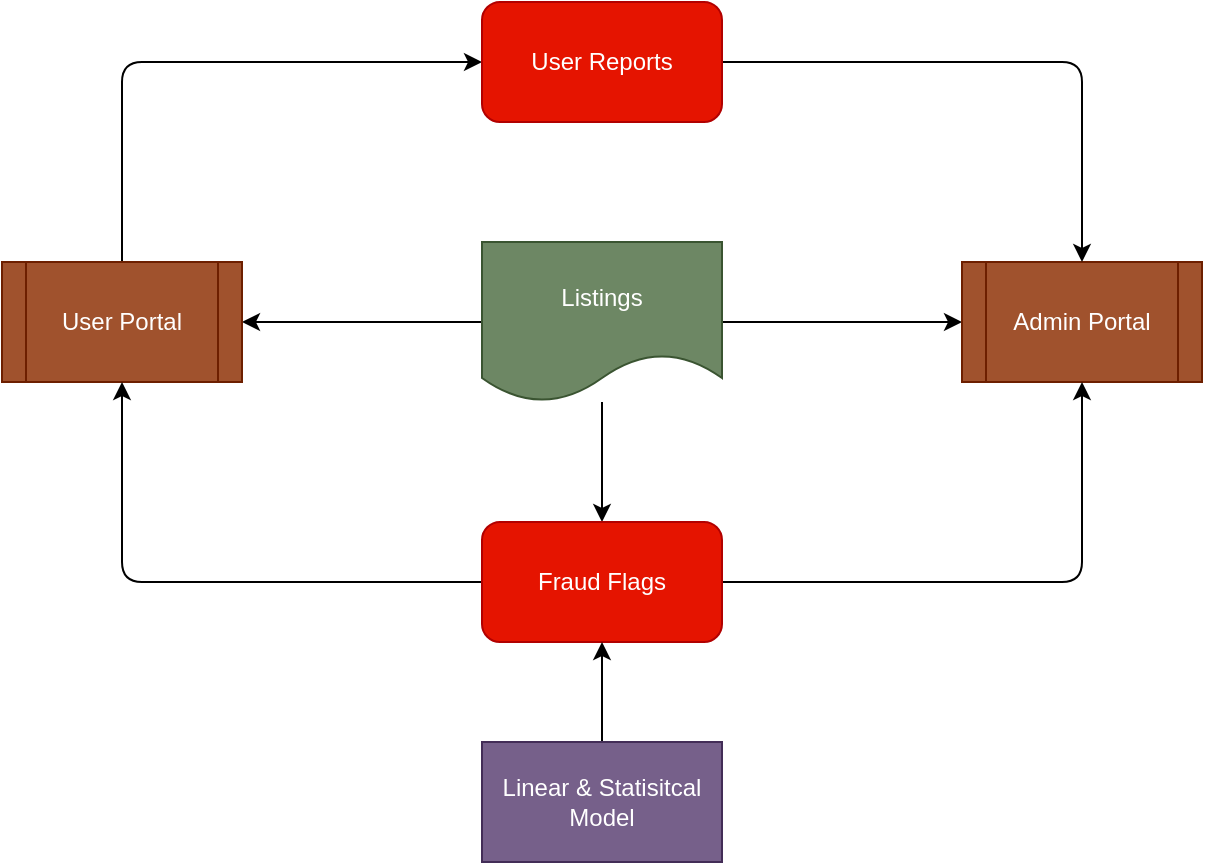 <mxfile>
    <diagram id="_O9Dw7LWKV6Vv0y7zQ3-" name="Page-2">
        <mxGraphModel dx="1025" dy="534" grid="1" gridSize="10" guides="1" tooltips="1" connect="1" arrows="1" fold="1" page="1" pageScale="1" pageWidth="850" pageHeight="1100" math="0" shadow="0">
            <root>
                <mxCell id="0"/>
                <mxCell id="1" parent="0"/>
                <mxCell id="1w-LUridG2HPCjSYX2ts-3" style="edgeStyle=orthogonalEdgeStyle;html=1;entryX=0;entryY=0.5;entryDx=0;entryDy=0;" edge="1" parent="1" source="6IsL-nACYbFRD2IbO_xT-1" target="1w-LUridG2HPCjSYX2ts-2">
                    <mxGeometry relative="1" as="geometry"/>
                </mxCell>
                <mxCell id="1w-LUridG2HPCjSYX2ts-4" style="edgeStyle=orthogonalEdgeStyle;html=1;entryX=1;entryY=0.5;entryDx=0;entryDy=0;" edge="1" parent="1" source="6IsL-nACYbFRD2IbO_xT-1" target="1w-LUridG2HPCjSYX2ts-1">
                    <mxGeometry relative="1" as="geometry"/>
                </mxCell>
                <mxCell id="1w-LUridG2HPCjSYX2ts-8" style="edgeStyle=orthogonalEdgeStyle;html=1;" edge="1" parent="1" source="6IsL-nACYbFRD2IbO_xT-1" target="1w-LUridG2HPCjSYX2ts-5">
                    <mxGeometry relative="1" as="geometry"/>
                </mxCell>
                <mxCell id="6IsL-nACYbFRD2IbO_xT-1" value="Listings" style="shape=document;whiteSpace=wrap;html=1;boundedLbl=1;fillColor=#6d8764;fontColor=#ffffff;strokeColor=#3A5431;" vertex="1" parent="1">
                    <mxGeometry x="280" y="170" width="120" height="80" as="geometry"/>
                </mxCell>
                <mxCell id="4dhtrde-F5XpOg20zKX2-2" style="edgeStyle=orthogonalEdgeStyle;html=1;entryX=0;entryY=0.5;entryDx=0;entryDy=0;exitX=0.5;exitY=0;exitDx=0;exitDy=0;" edge="1" parent="1" source="1w-LUridG2HPCjSYX2ts-1" target="4dhtrde-F5XpOg20zKX2-1">
                    <mxGeometry relative="1" as="geometry"/>
                </mxCell>
                <mxCell id="1w-LUridG2HPCjSYX2ts-1" value="User Portal" style="shape=process;whiteSpace=wrap;html=1;backgroundOutline=1;fillColor=#a0522d;fontColor=#ffffff;strokeColor=#6D1F00;" vertex="1" parent="1">
                    <mxGeometry x="40" y="180" width="120" height="60" as="geometry"/>
                </mxCell>
                <mxCell id="1w-LUridG2HPCjSYX2ts-2" value="Admin Portal" style="shape=process;whiteSpace=wrap;html=1;backgroundOutline=1;fillColor=#a0522d;fontColor=#ffffff;strokeColor=#6D1F00;" vertex="1" parent="1">
                    <mxGeometry x="520" y="180" width="120" height="60" as="geometry"/>
                </mxCell>
                <mxCell id="1w-LUridG2HPCjSYX2ts-9" style="edgeStyle=orthogonalEdgeStyle;html=1;entryX=0.5;entryY=1;entryDx=0;entryDy=0;" edge="1" parent="1" source="1w-LUridG2HPCjSYX2ts-5" target="1w-LUridG2HPCjSYX2ts-2">
                    <mxGeometry relative="1" as="geometry"/>
                </mxCell>
                <mxCell id="1w-LUridG2HPCjSYX2ts-10" style="edgeStyle=orthogonalEdgeStyle;html=1;entryX=0.5;entryY=1;entryDx=0;entryDy=0;" edge="1" parent="1" source="1w-LUridG2HPCjSYX2ts-5" target="1w-LUridG2HPCjSYX2ts-1">
                    <mxGeometry relative="1" as="geometry"/>
                </mxCell>
                <mxCell id="1w-LUridG2HPCjSYX2ts-5" value="Fraud Flags" style="rounded=1;whiteSpace=wrap;html=1;fillColor=#e51400;fontColor=#ffffff;strokeColor=#B20000;" vertex="1" parent="1">
                    <mxGeometry x="280" y="310" width="120" height="60" as="geometry"/>
                </mxCell>
                <mxCell id="1w-LUridG2HPCjSYX2ts-7" style="edgeStyle=orthogonalEdgeStyle;html=1;entryX=0.5;entryY=1;entryDx=0;entryDy=0;" edge="1" parent="1" source="1w-LUridG2HPCjSYX2ts-6" target="1w-LUridG2HPCjSYX2ts-5">
                    <mxGeometry relative="1" as="geometry"/>
                </mxCell>
                <mxCell id="1w-LUridG2HPCjSYX2ts-6" value="Linear &amp;amp; Statisitcal Model" style="rounded=0;whiteSpace=wrap;html=1;fillColor=#76608a;fontColor=#ffffff;strokeColor=#432D57;" vertex="1" parent="1">
                    <mxGeometry x="280" y="420" width="120" height="60" as="geometry"/>
                </mxCell>
                <mxCell id="4dhtrde-F5XpOg20zKX2-3" style="edgeStyle=orthogonalEdgeStyle;html=1;" edge="1" parent="1" source="4dhtrde-F5XpOg20zKX2-1" target="1w-LUridG2HPCjSYX2ts-2">
                    <mxGeometry relative="1" as="geometry"/>
                </mxCell>
                <mxCell id="4dhtrde-F5XpOg20zKX2-1" value="User Reports" style="rounded=1;whiteSpace=wrap;html=1;fillColor=#e51400;fontColor=#ffffff;strokeColor=#B20000;" vertex="1" parent="1">
                    <mxGeometry x="280" y="50" width="120" height="60" as="geometry"/>
                </mxCell>
            </root>
        </mxGraphModel>
    </diagram>
    <diagram id="3y0XGtnxCLSjxwg32xXc" name="Page-1">
        <mxGraphModel dx="1025" dy="534" grid="1" gridSize="10" guides="1" tooltips="1" connect="1" arrows="1" fold="1" page="1" pageScale="1" pageWidth="850" pageHeight="1100" math="0" shadow="0">
            <root>
                <mxCell id="0"/>
                <mxCell id="1" parent="0"/>
                <mxCell id="17" style="edgeStyle=orthogonalEdgeStyle;html=1;" parent="1" source="3" target="9" edge="1">
                    <mxGeometry relative="1" as="geometry"/>
                </mxCell>
                <mxCell id="3" value="Old Listings" style="shape=document;whiteSpace=wrap;html=1;boundedLbl=1;fillColor=#6d8764;strokeColor=#3A5431;fontColor=#ffffff;" parent="1" vertex="1">
                    <mxGeometry x="85" y="435" width="120" height="80" as="geometry"/>
                </mxCell>
                <mxCell id="19" style="edgeStyle=orthogonalEdgeStyle;html=1;entryX=0;entryY=0.5;entryDx=0;entryDy=0;" parent="1" source="9" target="18" edge="1">
                    <mxGeometry relative="1" as="geometry"/>
                </mxCell>
                <mxCell id="23" value="" style="edgeStyle=orthogonalEdgeStyle;html=1;entryX=0;entryY=0.5;entryDx=0;entryDy=0;exitX=1;exitY=0.5;exitDx=0;exitDy=0;" parent="1" source="9" target="22" edge="1">
                    <mxGeometry relative="1" as="geometry"/>
                </mxCell>
                <mxCell id="9" value="Building Type" style="shape=document;whiteSpace=wrap;html=1;boundedLbl=1;fillColor=#6d8764;strokeColor=#3A5431;fontColor=#ffffff;" parent="1" vertex="1">
                    <mxGeometry x="285" y="435" width="120" height="80" as="geometry"/>
                </mxCell>
                <mxCell id="21" value="" style="edgeStyle=orthogonalEdgeStyle;html=1;" parent="1" source="18" target="20" edge="1">
                    <mxGeometry relative="1" as="geometry"/>
                </mxCell>
                <mxCell id="18" value="Linear Model&lt;br&gt;w/ F-Stat feature selection" style="rounded=0;whiteSpace=wrap;html=1;fillColor=#76608a;fontColor=#ffffff;strokeColor=#432D57;" parent="1" vertex="1">
                    <mxGeometry x="485" y="445" width="120" height="60" as="geometry"/>
                </mxCell>
                <mxCell id="25" style="edgeStyle=orthogonalEdgeStyle;html=1;" parent="1" source="20" target="24" edge="1">
                    <mxGeometry relative="1" as="geometry"/>
                </mxCell>
                <mxCell id="20" value="Listing Price&lt;br&gt;Z Score Analysis" style="whiteSpace=wrap;html=1;rounded=0;fillColor=#647687;fontColor=#ffffff;strokeColor=#314354;" parent="1" vertex="1">
                    <mxGeometry x="645" y="445" width="120" height="60" as="geometry"/>
                </mxCell>
                <mxCell id="26" style="edgeStyle=orthogonalEdgeStyle;html=1;entryX=0.5;entryY=0;entryDx=0;entryDy=0;exitX=1;exitY=0.5;exitDx=0;exitDy=0;" parent="1" source="22" target="24" edge="1">
                    <mxGeometry relative="1" as="geometry"/>
                </mxCell>
                <mxCell id="22" value="Move In Date&lt;br&gt;Z Score Analysis" style="whiteSpace=wrap;html=1;fillColor=#647687;fontColor=#ffffff;strokeColor=#314354;" parent="1" vertex="1">
                    <mxGeometry x="485" y="525" width="120" height="60" as="geometry"/>
                </mxCell>
                <mxCell id="24" value="Fraud Flag" style="rounded=1;whiteSpace=wrap;html=1;fillColor=#e51400;fontColor=#ffffff;strokeColor=#B20000;" parent="1" vertex="1">
                    <mxGeometry x="645" y="605" width="120" height="60" as="geometry"/>
                </mxCell>
                <mxCell id="29" style="edgeStyle=orthogonalEdgeStyle;html=1;entryX=-0.004;entryY=0.597;entryDx=0;entryDy=0;entryPerimeter=0;" parent="1" source="27" target="24" edge="1">
                    <mxGeometry relative="1" as="geometry"/>
                </mxCell>
                <mxCell id="27" value="New Listings" style="shape=document;whiteSpace=wrap;html=1;boundedLbl=1;fillColor=#6d8764;strokeColor=#3A5431;fontColor=#ffffff;" parent="1" vertex="1">
                    <mxGeometry x="85" y="555" width="120" height="80" as="geometry"/>
                </mxCell>
            </root>
        </mxGraphModel>
    </diagram>
</mxfile>